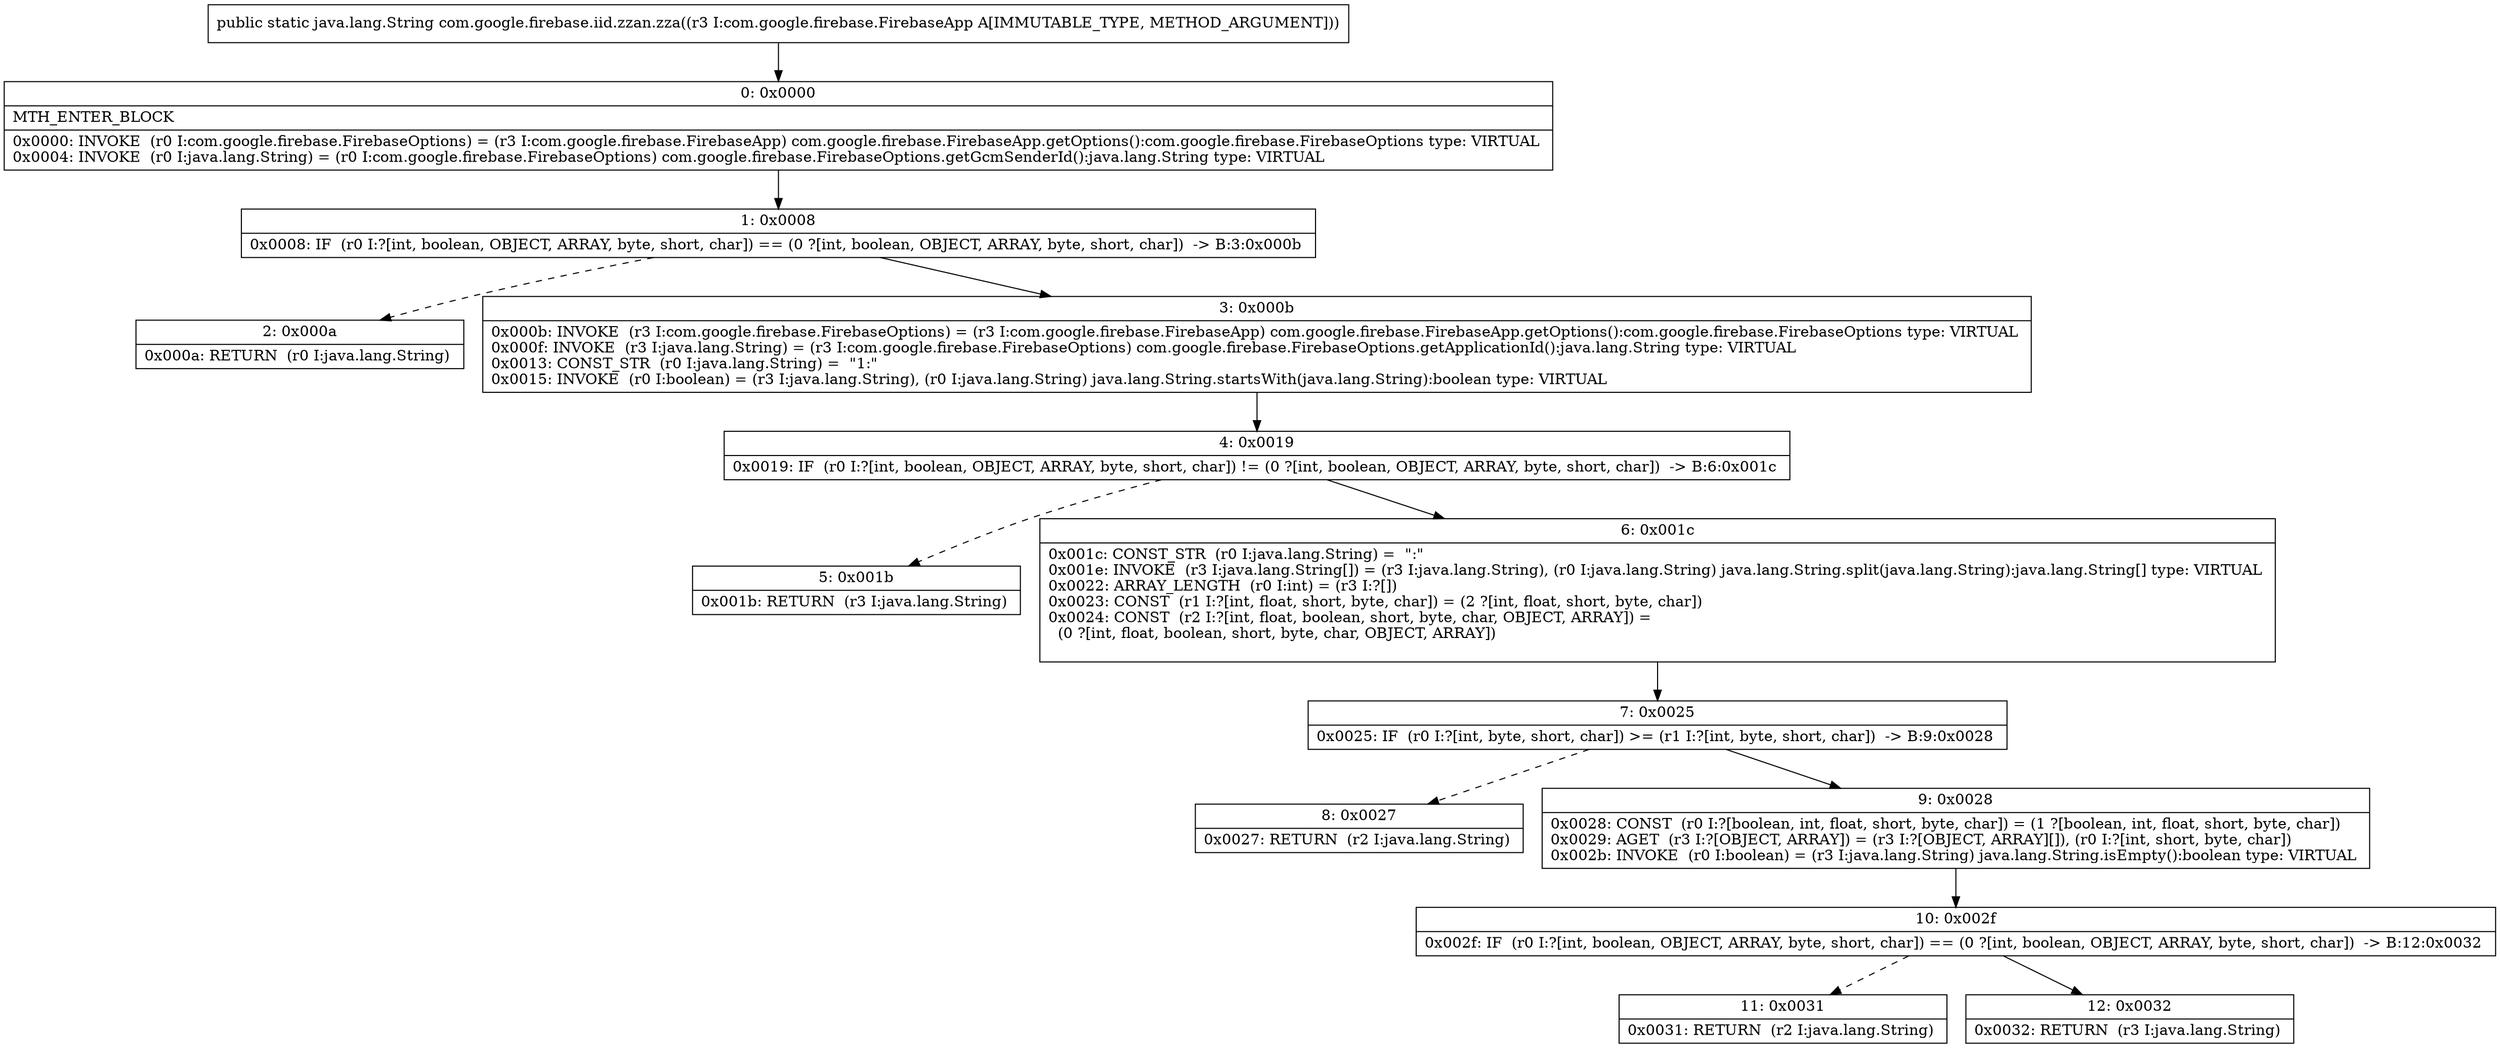 digraph "CFG forcom.google.firebase.iid.zzan.zza(Lcom\/google\/firebase\/FirebaseApp;)Ljava\/lang\/String;" {
Node_0 [shape=record,label="{0\:\ 0x0000|MTH_ENTER_BLOCK\l|0x0000: INVOKE  (r0 I:com.google.firebase.FirebaseOptions) = (r3 I:com.google.firebase.FirebaseApp) com.google.firebase.FirebaseApp.getOptions():com.google.firebase.FirebaseOptions type: VIRTUAL \l0x0004: INVOKE  (r0 I:java.lang.String) = (r0 I:com.google.firebase.FirebaseOptions) com.google.firebase.FirebaseOptions.getGcmSenderId():java.lang.String type: VIRTUAL \l}"];
Node_1 [shape=record,label="{1\:\ 0x0008|0x0008: IF  (r0 I:?[int, boolean, OBJECT, ARRAY, byte, short, char]) == (0 ?[int, boolean, OBJECT, ARRAY, byte, short, char])  \-\> B:3:0x000b \l}"];
Node_2 [shape=record,label="{2\:\ 0x000a|0x000a: RETURN  (r0 I:java.lang.String) \l}"];
Node_3 [shape=record,label="{3\:\ 0x000b|0x000b: INVOKE  (r3 I:com.google.firebase.FirebaseOptions) = (r3 I:com.google.firebase.FirebaseApp) com.google.firebase.FirebaseApp.getOptions():com.google.firebase.FirebaseOptions type: VIRTUAL \l0x000f: INVOKE  (r3 I:java.lang.String) = (r3 I:com.google.firebase.FirebaseOptions) com.google.firebase.FirebaseOptions.getApplicationId():java.lang.String type: VIRTUAL \l0x0013: CONST_STR  (r0 I:java.lang.String) =  \"1:\" \l0x0015: INVOKE  (r0 I:boolean) = (r3 I:java.lang.String), (r0 I:java.lang.String) java.lang.String.startsWith(java.lang.String):boolean type: VIRTUAL \l}"];
Node_4 [shape=record,label="{4\:\ 0x0019|0x0019: IF  (r0 I:?[int, boolean, OBJECT, ARRAY, byte, short, char]) != (0 ?[int, boolean, OBJECT, ARRAY, byte, short, char])  \-\> B:6:0x001c \l}"];
Node_5 [shape=record,label="{5\:\ 0x001b|0x001b: RETURN  (r3 I:java.lang.String) \l}"];
Node_6 [shape=record,label="{6\:\ 0x001c|0x001c: CONST_STR  (r0 I:java.lang.String) =  \":\" \l0x001e: INVOKE  (r3 I:java.lang.String[]) = (r3 I:java.lang.String), (r0 I:java.lang.String) java.lang.String.split(java.lang.String):java.lang.String[] type: VIRTUAL \l0x0022: ARRAY_LENGTH  (r0 I:int) = (r3 I:?[]) \l0x0023: CONST  (r1 I:?[int, float, short, byte, char]) = (2 ?[int, float, short, byte, char]) \l0x0024: CONST  (r2 I:?[int, float, boolean, short, byte, char, OBJECT, ARRAY]) = \l  (0 ?[int, float, boolean, short, byte, char, OBJECT, ARRAY])\l \l}"];
Node_7 [shape=record,label="{7\:\ 0x0025|0x0025: IF  (r0 I:?[int, byte, short, char]) \>= (r1 I:?[int, byte, short, char])  \-\> B:9:0x0028 \l}"];
Node_8 [shape=record,label="{8\:\ 0x0027|0x0027: RETURN  (r2 I:java.lang.String) \l}"];
Node_9 [shape=record,label="{9\:\ 0x0028|0x0028: CONST  (r0 I:?[boolean, int, float, short, byte, char]) = (1 ?[boolean, int, float, short, byte, char]) \l0x0029: AGET  (r3 I:?[OBJECT, ARRAY]) = (r3 I:?[OBJECT, ARRAY][]), (r0 I:?[int, short, byte, char]) \l0x002b: INVOKE  (r0 I:boolean) = (r3 I:java.lang.String) java.lang.String.isEmpty():boolean type: VIRTUAL \l}"];
Node_10 [shape=record,label="{10\:\ 0x002f|0x002f: IF  (r0 I:?[int, boolean, OBJECT, ARRAY, byte, short, char]) == (0 ?[int, boolean, OBJECT, ARRAY, byte, short, char])  \-\> B:12:0x0032 \l}"];
Node_11 [shape=record,label="{11\:\ 0x0031|0x0031: RETURN  (r2 I:java.lang.String) \l}"];
Node_12 [shape=record,label="{12\:\ 0x0032|0x0032: RETURN  (r3 I:java.lang.String) \l}"];
MethodNode[shape=record,label="{public static java.lang.String com.google.firebase.iid.zzan.zza((r3 I:com.google.firebase.FirebaseApp A[IMMUTABLE_TYPE, METHOD_ARGUMENT])) }"];
MethodNode -> Node_0;
Node_0 -> Node_1;
Node_1 -> Node_2[style=dashed];
Node_1 -> Node_3;
Node_3 -> Node_4;
Node_4 -> Node_5[style=dashed];
Node_4 -> Node_6;
Node_6 -> Node_7;
Node_7 -> Node_8[style=dashed];
Node_7 -> Node_9;
Node_9 -> Node_10;
Node_10 -> Node_11[style=dashed];
Node_10 -> Node_12;
}

